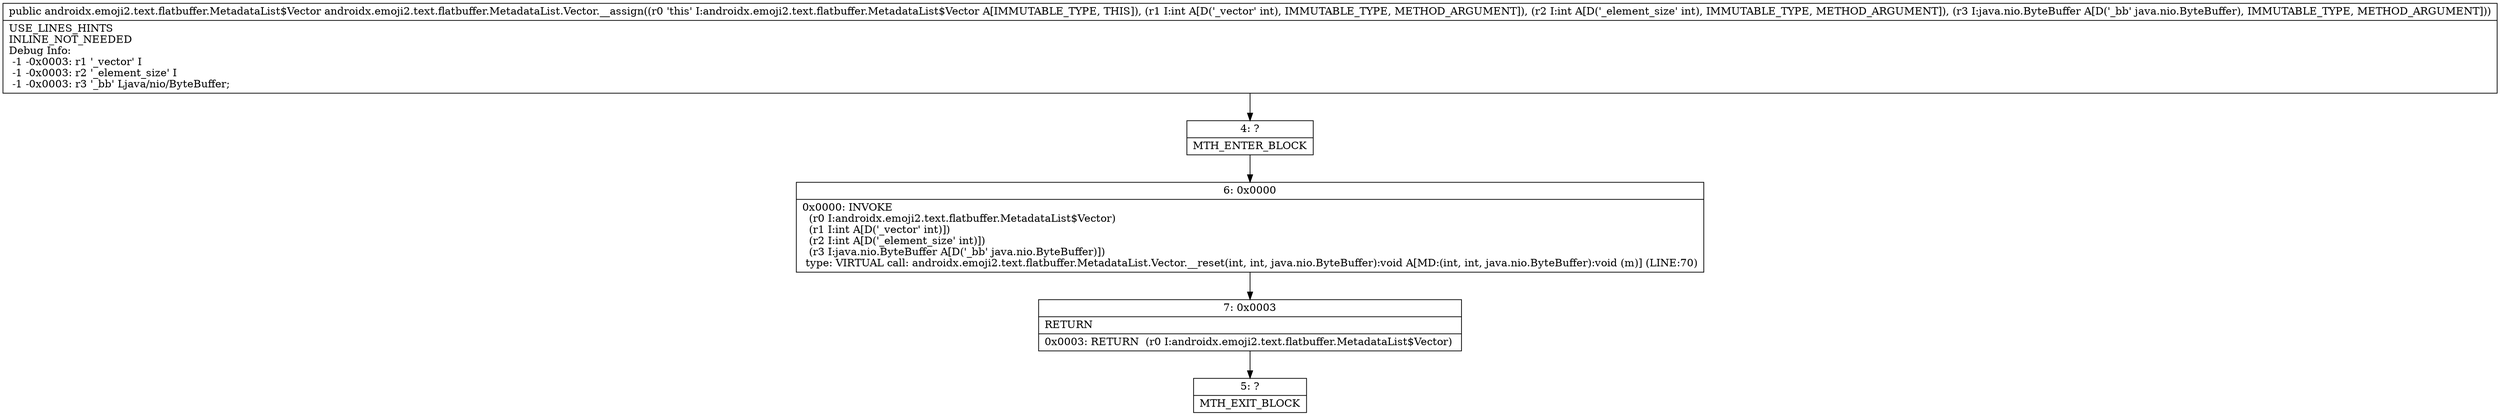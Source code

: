 digraph "CFG forandroidx.emoji2.text.flatbuffer.MetadataList.Vector.__assign(IILjava\/nio\/ByteBuffer;)Landroidx\/emoji2\/text\/flatbuffer\/MetadataList$Vector;" {
Node_4 [shape=record,label="{4\:\ ?|MTH_ENTER_BLOCK\l}"];
Node_6 [shape=record,label="{6\:\ 0x0000|0x0000: INVOKE  \l  (r0 I:androidx.emoji2.text.flatbuffer.MetadataList$Vector)\l  (r1 I:int A[D('_vector' int)])\l  (r2 I:int A[D('_element_size' int)])\l  (r3 I:java.nio.ByteBuffer A[D('_bb' java.nio.ByteBuffer)])\l type: VIRTUAL call: androidx.emoji2.text.flatbuffer.MetadataList.Vector.__reset(int, int, java.nio.ByteBuffer):void A[MD:(int, int, java.nio.ByteBuffer):void (m)] (LINE:70)\l}"];
Node_7 [shape=record,label="{7\:\ 0x0003|RETURN\l|0x0003: RETURN  (r0 I:androidx.emoji2.text.flatbuffer.MetadataList$Vector) \l}"];
Node_5 [shape=record,label="{5\:\ ?|MTH_EXIT_BLOCK\l}"];
MethodNode[shape=record,label="{public androidx.emoji2.text.flatbuffer.MetadataList$Vector androidx.emoji2.text.flatbuffer.MetadataList.Vector.__assign((r0 'this' I:androidx.emoji2.text.flatbuffer.MetadataList$Vector A[IMMUTABLE_TYPE, THIS]), (r1 I:int A[D('_vector' int), IMMUTABLE_TYPE, METHOD_ARGUMENT]), (r2 I:int A[D('_element_size' int), IMMUTABLE_TYPE, METHOD_ARGUMENT]), (r3 I:java.nio.ByteBuffer A[D('_bb' java.nio.ByteBuffer), IMMUTABLE_TYPE, METHOD_ARGUMENT]))  | USE_LINES_HINTS\lINLINE_NOT_NEEDED\lDebug Info:\l  \-1 \-0x0003: r1 '_vector' I\l  \-1 \-0x0003: r2 '_element_size' I\l  \-1 \-0x0003: r3 '_bb' Ljava\/nio\/ByteBuffer;\l}"];
MethodNode -> Node_4;Node_4 -> Node_6;
Node_6 -> Node_7;
Node_7 -> Node_5;
}

